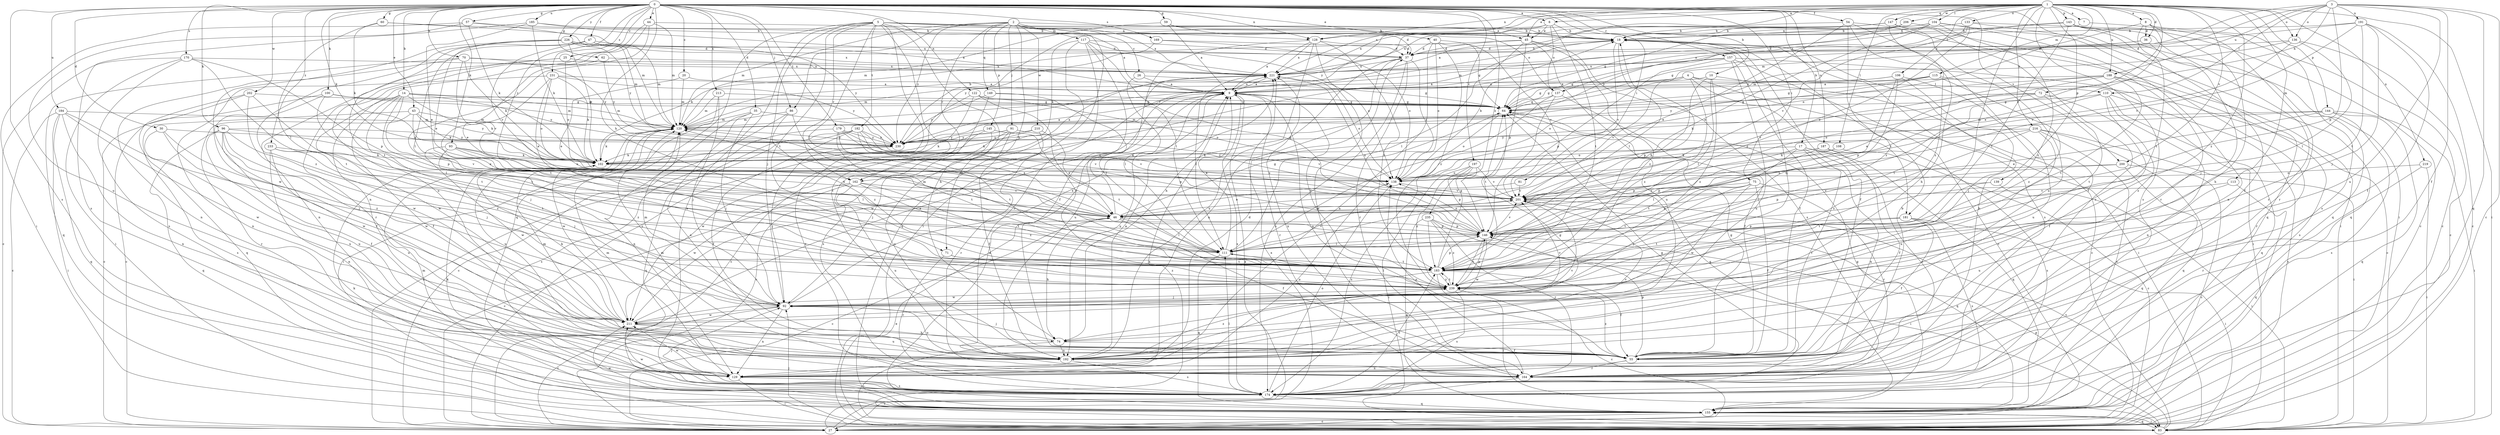 strict digraph  {
0;
1;
2;
3;
4;
5;
6;
7;
8;
9;
10;
14;
17;
18;
20;
25;
26;
27;
30;
35;
36;
37;
40;
43;
44;
45;
46;
47;
54;
55;
57;
59;
60;
62;
64;
70;
71;
72;
74;
75;
81;
83;
86;
91;
92;
93;
96;
100;
102;
104;
106;
108;
110;
111;
113;
115;
117;
120;
122;
128;
129;
133;
136;
137;
138;
139;
143;
144;
145;
146;
147;
149;
155;
157;
162;
164;
169;
170;
174;
179;
181;
182;
183;
184;
185;
187;
188;
191;
192;
197;
200;
201;
202;
206;
210;
211;
213;
216;
219;
221;
226;
230;
231;
233;
235;
239;
0 -> 6  [label=a];
0 -> 10  [label=b];
0 -> 14  [label=b];
0 -> 17  [label=b];
0 -> 20  [label=c];
0 -> 25  [label=c];
0 -> 30  [label=d];
0 -> 35  [label=d];
0 -> 40  [label=e];
0 -> 43  [label=e];
0 -> 44  [label=e];
0 -> 47  [label=f];
0 -> 54  [label=f];
0 -> 57  [label=g];
0 -> 59  [label=g];
0 -> 60  [label=g];
0 -> 62  [label=g];
0 -> 70  [label=h];
0 -> 71  [label=h];
0 -> 75  [label=i];
0 -> 81  [label=i];
0 -> 83  [label=i];
0 -> 86  [label=j];
0 -> 93  [label=k];
0 -> 96  [label=k];
0 -> 100  [label=k];
0 -> 102  [label=k];
0 -> 122  [label=n];
0 -> 128  [label=n];
0 -> 157  [label=r];
0 -> 162  [label=r];
0 -> 169  [label=s];
0 -> 170  [label=s];
0 -> 174  [label=s];
0 -> 179  [label=t];
0 -> 184  [label=u];
0 -> 185  [label=u];
0 -> 187  [label=u];
0 -> 197  [label=v];
0 -> 200  [label=v];
0 -> 202  [label=w];
0 -> 213  [label=x];
0 -> 226  [label=y];
0 -> 231  [label=z];
0 -> 233  [label=z];
0 -> 235  [label=z];
1 -> 6  [label=a];
1 -> 7  [label=a];
1 -> 8  [label=a];
1 -> 36  [label=d];
1 -> 45  [label=e];
1 -> 83  [label=i];
1 -> 102  [label=k];
1 -> 104  [label=l];
1 -> 106  [label=l];
1 -> 108  [label=l];
1 -> 113  [label=m];
1 -> 115  [label=m];
1 -> 128  [label=n];
1 -> 133  [label=o];
1 -> 136  [label=o];
1 -> 139  [label=p];
1 -> 143  [label=p];
1 -> 144  [label=p];
1 -> 147  [label=q];
1 -> 174  [label=s];
1 -> 181  [label=t];
1 -> 188  [label=u];
1 -> 200  [label=v];
1 -> 201  [label=v];
1 -> 206  [label=w];
1 -> 216  [label=x];
1 -> 219  [label=x];
1 -> 221  [label=x];
1 -> 230  [label=y];
1 -> 239  [label=z];
2 -> 18  [label=b];
2 -> 26  [label=c];
2 -> 71  [label=h];
2 -> 83  [label=i];
2 -> 86  [label=j];
2 -> 91  [label=j];
2 -> 117  [label=m];
2 -> 120  [label=m];
2 -> 145  [label=p];
2 -> 149  [label=q];
2 -> 162  [label=r];
2 -> 210  [label=w];
2 -> 221  [label=x];
2 -> 230  [label=y];
3 -> 27  [label=c];
3 -> 55  [label=f];
3 -> 72  [label=h];
3 -> 110  [label=l];
3 -> 120  [label=m];
3 -> 136  [label=o];
3 -> 137  [label=o];
3 -> 146  [label=p];
3 -> 155  [label=q];
3 -> 188  [label=u];
3 -> 191  [label=u];
3 -> 192  [label=u];
4 -> 64  [label=g];
4 -> 83  [label=i];
4 -> 110  [label=l];
4 -> 120  [label=m];
4 -> 181  [label=t];
4 -> 201  [label=v];
4 -> 239  [label=z];
5 -> 9  [label=a];
5 -> 27  [label=c];
5 -> 45  [label=e];
5 -> 55  [label=f];
5 -> 74  [label=h];
5 -> 92  [label=j];
5 -> 111  [label=l];
5 -> 128  [label=n];
5 -> 137  [label=o];
5 -> 155  [label=q];
5 -> 162  [label=r];
5 -> 174  [label=s];
5 -> 182  [label=t];
5 -> 183  [label=t];
6 -> 18  [label=b];
6 -> 45  [label=e];
6 -> 137  [label=o];
6 -> 162  [label=r];
6 -> 183  [label=t];
6 -> 230  [label=y];
7 -> 128  [label=n];
7 -> 164  [label=r];
8 -> 36  [label=d];
8 -> 46  [label=e];
8 -> 74  [label=h];
8 -> 138  [label=o];
8 -> 174  [label=s];
8 -> 183  [label=t];
9 -> 64  [label=g];
9 -> 164  [label=r];
9 -> 174  [label=s];
9 -> 192  [label=u];
9 -> 211  [label=w];
9 -> 221  [label=x];
9 -> 239  [label=z];
10 -> 9  [label=a];
10 -> 27  [label=c];
10 -> 111  [label=l];
10 -> 146  [label=p];
10 -> 239  [label=z];
14 -> 55  [label=f];
14 -> 64  [label=g];
14 -> 92  [label=j];
14 -> 102  [label=k];
14 -> 120  [label=m];
14 -> 146  [label=p];
14 -> 183  [label=t];
14 -> 211  [label=w];
14 -> 230  [label=y];
17 -> 55  [label=f];
17 -> 102  [label=k];
17 -> 129  [label=n];
17 -> 146  [label=p];
17 -> 155  [label=q];
17 -> 164  [label=r];
17 -> 183  [label=t];
18 -> 37  [label=d];
18 -> 55  [label=f];
18 -> 92  [label=j];
18 -> 111  [label=l];
18 -> 174  [label=s];
18 -> 201  [label=v];
20 -> 9  [label=a];
20 -> 46  [label=e];
20 -> 120  [label=m];
25 -> 129  [label=n];
25 -> 138  [label=o];
25 -> 164  [label=r];
25 -> 221  [label=x];
26 -> 9  [label=a];
26 -> 64  [label=g];
26 -> 111  [label=l];
27 -> 9  [label=a];
27 -> 221  [label=x];
30 -> 192  [label=u];
30 -> 211  [label=w];
30 -> 230  [label=y];
30 -> 239  [label=z];
35 -> 92  [label=j];
35 -> 120  [label=m];
35 -> 129  [label=n];
35 -> 192  [label=u];
35 -> 201  [label=v];
36 -> 37  [label=d];
36 -> 64  [label=g];
36 -> 92  [label=j];
37 -> 18  [label=b];
37 -> 129  [label=n];
37 -> 138  [label=o];
37 -> 164  [label=r];
37 -> 174  [label=s];
37 -> 192  [label=u];
37 -> 221  [label=x];
40 -> 37  [label=d];
40 -> 64  [label=g];
40 -> 129  [label=n];
40 -> 138  [label=o];
40 -> 201  [label=v];
40 -> 239  [label=z];
43 -> 46  [label=e];
43 -> 102  [label=k];
43 -> 120  [label=m];
43 -> 164  [label=r];
43 -> 174  [label=s];
43 -> 230  [label=y];
44 -> 18  [label=b];
44 -> 120  [label=m];
44 -> 129  [label=n];
44 -> 192  [label=u];
44 -> 239  [label=z];
45 -> 37  [label=d];
45 -> 111  [label=l];
45 -> 146  [label=p];
45 -> 174  [label=s];
45 -> 192  [label=u];
45 -> 230  [label=y];
45 -> 239  [label=z];
46 -> 9  [label=a];
46 -> 27  [label=c];
46 -> 55  [label=f];
46 -> 64  [label=g];
46 -> 74  [label=h];
46 -> 111  [label=l];
46 -> 120  [label=m];
46 -> 146  [label=p];
47 -> 37  [label=d];
47 -> 111  [label=l];
47 -> 120  [label=m];
47 -> 183  [label=t];
47 -> 201  [label=v];
47 -> 230  [label=y];
54 -> 18  [label=b];
54 -> 46  [label=e];
54 -> 55  [label=f];
54 -> 74  [label=h];
54 -> 83  [label=i];
54 -> 239  [label=z];
55 -> 9  [label=a];
55 -> 64  [label=g];
55 -> 129  [label=n];
55 -> 146  [label=p];
55 -> 164  [label=r];
55 -> 239  [label=z];
57 -> 18  [label=b];
57 -> 83  [label=i];
57 -> 102  [label=k];
57 -> 120  [label=m];
57 -> 192  [label=u];
59 -> 9  [label=a];
59 -> 18  [label=b];
59 -> 37  [label=d];
59 -> 120  [label=m];
60 -> 9  [label=a];
60 -> 18  [label=b];
60 -> 102  [label=k];
60 -> 111  [label=l];
62 -> 46  [label=e];
62 -> 221  [label=x];
62 -> 230  [label=y];
64 -> 120  [label=m];
64 -> 138  [label=o];
64 -> 155  [label=q];
70 -> 102  [label=k];
70 -> 129  [label=n];
70 -> 155  [label=q];
70 -> 201  [label=v];
70 -> 221  [label=x];
70 -> 230  [label=y];
71 -> 164  [label=r];
71 -> 183  [label=t];
71 -> 239  [label=z];
72 -> 64  [label=g];
72 -> 102  [label=k];
72 -> 138  [label=o];
72 -> 183  [label=t];
72 -> 239  [label=z];
74 -> 55  [label=f];
74 -> 83  [label=i];
74 -> 92  [label=j];
74 -> 192  [label=u];
74 -> 201  [label=v];
75 -> 55  [label=f];
75 -> 92  [label=j];
75 -> 146  [label=p];
75 -> 164  [label=r];
75 -> 183  [label=t];
75 -> 201  [label=v];
75 -> 211  [label=w];
81 -> 46  [label=e];
81 -> 201  [label=v];
83 -> 9  [label=a];
83 -> 46  [label=e];
83 -> 92  [label=j];
83 -> 146  [label=p];
83 -> 155  [label=q];
83 -> 201  [label=v];
86 -> 27  [label=c];
86 -> 120  [label=m];
86 -> 183  [label=t];
86 -> 239  [label=z];
91 -> 27  [label=c];
91 -> 55  [label=f];
91 -> 102  [label=k];
91 -> 192  [label=u];
91 -> 201  [label=v];
91 -> 230  [label=y];
92 -> 27  [label=c];
92 -> 120  [label=m];
92 -> 129  [label=n];
92 -> 192  [label=u];
92 -> 201  [label=v];
92 -> 211  [label=w];
92 -> 221  [label=x];
93 -> 46  [label=e];
93 -> 102  [label=k];
93 -> 111  [label=l];
93 -> 138  [label=o];
93 -> 211  [label=w];
93 -> 239  [label=z];
96 -> 55  [label=f];
96 -> 92  [label=j];
96 -> 155  [label=q];
96 -> 192  [label=u];
96 -> 201  [label=v];
96 -> 211  [label=w];
96 -> 230  [label=y];
96 -> 239  [label=z];
100 -> 27  [label=c];
100 -> 55  [label=f];
100 -> 64  [label=g];
100 -> 120  [label=m];
100 -> 183  [label=t];
102 -> 138  [label=o];
102 -> 221  [label=x];
104 -> 18  [label=b];
104 -> 46  [label=e];
104 -> 120  [label=m];
104 -> 129  [label=n];
104 -> 155  [label=q];
104 -> 221  [label=x];
104 -> 239  [label=z];
106 -> 9  [label=a];
106 -> 64  [label=g];
106 -> 92  [label=j];
106 -> 146  [label=p];
106 -> 183  [label=t];
106 -> 192  [label=u];
108 -> 102  [label=k];
108 -> 146  [label=p];
108 -> 174  [label=s];
110 -> 27  [label=c];
110 -> 55  [label=f];
110 -> 64  [label=g];
110 -> 111  [label=l];
110 -> 129  [label=n];
110 -> 155  [label=q];
111 -> 9  [label=a];
111 -> 155  [label=q];
111 -> 183  [label=t];
111 -> 201  [label=v];
113 -> 155  [label=q];
113 -> 192  [label=u];
113 -> 201  [label=v];
115 -> 9  [label=a];
115 -> 27  [label=c];
115 -> 64  [label=g];
115 -> 138  [label=o];
115 -> 239  [label=z];
117 -> 37  [label=d];
117 -> 55  [label=f];
117 -> 102  [label=k];
117 -> 138  [label=o];
117 -> 146  [label=p];
117 -> 155  [label=q];
117 -> 164  [label=r];
120 -> 18  [label=b];
120 -> 102  [label=k];
120 -> 192  [label=u];
120 -> 211  [label=w];
120 -> 230  [label=y];
122 -> 27  [label=c];
122 -> 64  [label=g];
122 -> 138  [label=o];
122 -> 174  [label=s];
122 -> 239  [label=z];
128 -> 9  [label=a];
128 -> 37  [label=d];
128 -> 74  [label=h];
128 -> 111  [label=l];
128 -> 164  [label=r];
128 -> 183  [label=t];
128 -> 221  [label=x];
129 -> 18  [label=b];
129 -> 37  [label=d];
129 -> 83  [label=i];
129 -> 120  [label=m];
129 -> 138  [label=o];
129 -> 174  [label=s];
129 -> 211  [label=w];
133 -> 18  [label=b];
133 -> 27  [label=c];
133 -> 46  [label=e];
133 -> 155  [label=q];
133 -> 201  [label=v];
133 -> 221  [label=x];
136 -> 27  [label=c];
136 -> 37  [label=d];
136 -> 111  [label=l];
136 -> 120  [label=m];
136 -> 201  [label=v];
137 -> 55  [label=f];
137 -> 64  [label=g];
137 -> 111  [label=l];
137 -> 183  [label=t];
138 -> 18  [label=b];
138 -> 201  [label=v];
139 -> 83  [label=i];
139 -> 183  [label=t];
139 -> 201  [label=v];
143 -> 9  [label=a];
143 -> 18  [label=b];
143 -> 27  [label=c];
143 -> 55  [label=f];
143 -> 155  [label=q];
143 -> 164  [label=r];
143 -> 183  [label=t];
144 -> 46  [label=e];
144 -> 83  [label=i];
144 -> 120  [label=m];
144 -> 138  [label=o];
144 -> 155  [label=q];
144 -> 174  [label=s];
145 -> 92  [label=j];
145 -> 183  [label=t];
145 -> 211  [label=w];
145 -> 230  [label=y];
146 -> 111  [label=l];
146 -> 120  [label=m];
146 -> 138  [label=o];
146 -> 201  [label=v];
146 -> 211  [label=w];
146 -> 221  [label=x];
146 -> 239  [label=z];
147 -> 9  [label=a];
147 -> 18  [label=b];
147 -> 164  [label=r];
147 -> 192  [label=u];
147 -> 221  [label=x];
147 -> 239  [label=z];
149 -> 64  [label=g];
149 -> 111  [label=l];
149 -> 174  [label=s];
149 -> 230  [label=y];
155 -> 9  [label=a];
155 -> 27  [label=c];
155 -> 64  [label=g];
155 -> 83  [label=i];
155 -> 102  [label=k];
155 -> 120  [label=m];
155 -> 211  [label=w];
157 -> 27  [label=c];
157 -> 55  [label=f];
157 -> 64  [label=g];
157 -> 83  [label=i];
157 -> 146  [label=p];
157 -> 192  [label=u];
157 -> 221  [label=x];
162 -> 27  [label=c];
162 -> 183  [label=t];
162 -> 192  [label=u];
162 -> 201  [label=v];
162 -> 211  [label=w];
162 -> 239  [label=z];
164 -> 18  [label=b];
164 -> 27  [label=c];
164 -> 120  [label=m];
164 -> 138  [label=o];
164 -> 221  [label=x];
169 -> 37  [label=d];
169 -> 102  [label=k];
169 -> 138  [label=o];
170 -> 27  [label=c];
170 -> 83  [label=i];
170 -> 146  [label=p];
170 -> 174  [label=s];
170 -> 183  [label=t];
170 -> 221  [label=x];
174 -> 64  [label=g];
174 -> 92  [label=j];
174 -> 102  [label=k];
174 -> 111  [label=l];
174 -> 138  [label=o];
174 -> 155  [label=q];
174 -> 183  [label=t];
174 -> 211  [label=w];
179 -> 46  [label=e];
179 -> 138  [label=o];
179 -> 174  [label=s];
179 -> 183  [label=t];
179 -> 201  [label=v];
179 -> 230  [label=y];
181 -> 55  [label=f];
181 -> 83  [label=i];
181 -> 146  [label=p];
181 -> 174  [label=s];
181 -> 183  [label=t];
182 -> 27  [label=c];
182 -> 55  [label=f];
182 -> 146  [label=p];
182 -> 155  [label=q];
182 -> 183  [label=t];
182 -> 201  [label=v];
182 -> 230  [label=y];
183 -> 18  [label=b];
183 -> 55  [label=f];
183 -> 64  [label=g];
183 -> 83  [label=i];
183 -> 146  [label=p];
183 -> 211  [label=w];
183 -> 239  [label=z];
184 -> 27  [label=c];
184 -> 83  [label=i];
184 -> 92  [label=j];
184 -> 120  [label=m];
184 -> 129  [label=n];
184 -> 155  [label=q];
184 -> 211  [label=w];
185 -> 18  [label=b];
185 -> 46  [label=e];
185 -> 102  [label=k];
185 -> 174  [label=s];
185 -> 221  [label=x];
187 -> 27  [label=c];
187 -> 55  [label=f];
187 -> 102  [label=k];
187 -> 111  [label=l];
188 -> 9  [label=a];
188 -> 46  [label=e];
188 -> 164  [label=r];
188 -> 174  [label=s];
188 -> 183  [label=t];
188 -> 201  [label=v];
188 -> 230  [label=y];
191 -> 18  [label=b];
191 -> 27  [label=c];
191 -> 55  [label=f];
191 -> 92  [label=j];
191 -> 183  [label=t];
191 -> 201  [label=v];
191 -> 221  [label=x];
192 -> 9  [label=a];
192 -> 64  [label=g];
192 -> 120  [label=m];
192 -> 174  [label=s];
192 -> 201  [label=v];
192 -> 239  [label=z];
197 -> 83  [label=i];
197 -> 138  [label=o];
197 -> 146  [label=p];
197 -> 174  [label=s];
197 -> 201  [label=v];
197 -> 239  [label=z];
200 -> 27  [label=c];
200 -> 138  [label=o];
200 -> 146  [label=p];
200 -> 155  [label=q];
201 -> 46  [label=e];
201 -> 155  [label=q];
202 -> 27  [label=c];
202 -> 64  [label=g];
202 -> 111  [label=l];
202 -> 155  [label=q];
202 -> 211  [label=w];
206 -> 18  [label=b];
206 -> 64  [label=g];
206 -> 164  [label=r];
206 -> 230  [label=y];
210 -> 46  [label=e];
210 -> 102  [label=k];
210 -> 164  [label=r];
210 -> 230  [label=y];
211 -> 9  [label=a];
211 -> 74  [label=h];
211 -> 102  [label=k];
211 -> 192  [label=u];
213 -> 64  [label=g];
213 -> 83  [label=i];
213 -> 92  [label=j];
213 -> 120  [label=m];
216 -> 83  [label=i];
216 -> 138  [label=o];
216 -> 155  [label=q];
216 -> 174  [label=s];
216 -> 192  [label=u];
216 -> 230  [label=y];
216 -> 239  [label=z];
219 -> 83  [label=i];
219 -> 138  [label=o];
219 -> 164  [label=r];
221 -> 9  [label=a];
221 -> 111  [label=l];
221 -> 138  [label=o];
221 -> 192  [label=u];
226 -> 37  [label=d];
226 -> 46  [label=e];
226 -> 102  [label=k];
226 -> 120  [label=m];
226 -> 211  [label=w];
226 -> 221  [label=x];
226 -> 230  [label=y];
226 -> 239  [label=z];
230 -> 9  [label=a];
230 -> 92  [label=j];
230 -> 102  [label=k];
231 -> 9  [label=a];
231 -> 46  [label=e];
231 -> 102  [label=k];
231 -> 129  [label=n];
231 -> 138  [label=o];
231 -> 183  [label=t];
231 -> 230  [label=y];
233 -> 92  [label=j];
233 -> 102  [label=k];
233 -> 129  [label=n];
233 -> 183  [label=t];
233 -> 192  [label=u];
235 -> 83  [label=i];
235 -> 146  [label=p];
235 -> 155  [label=q];
235 -> 164  [label=r];
235 -> 183  [label=t];
235 -> 239  [label=z];
239 -> 27  [label=c];
239 -> 92  [label=j];
239 -> 111  [label=l];
239 -> 146  [label=p];
239 -> 174  [label=s];
239 -> 183  [label=t];
}
